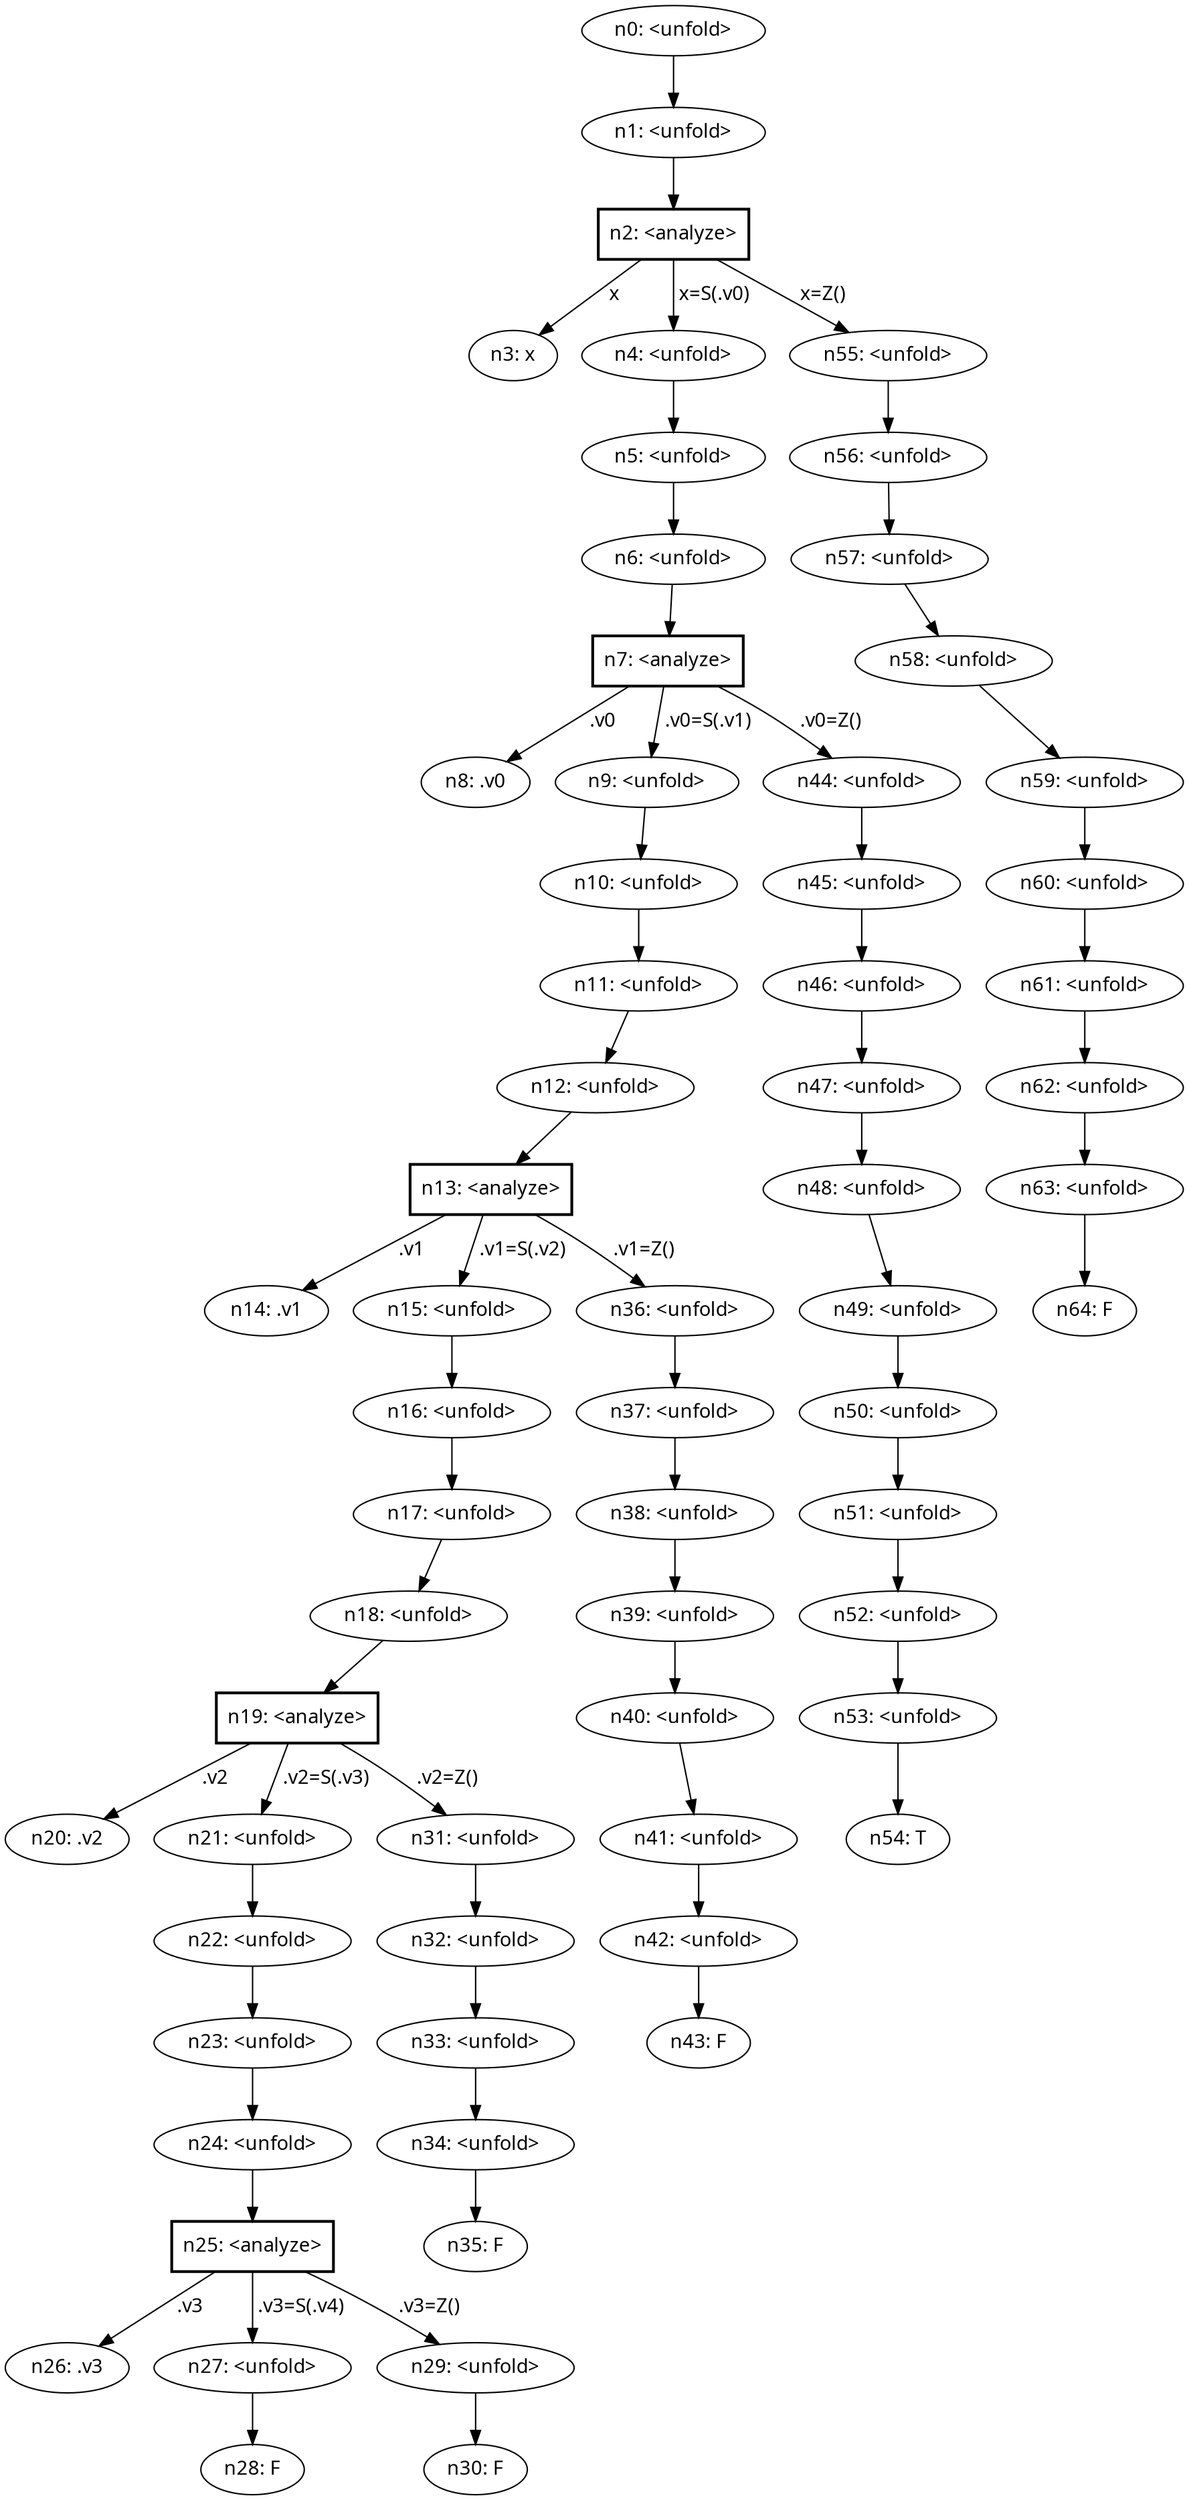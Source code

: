 digraph {
    node [fontname="bold helvetica"];
    edge [fontname="bold helvetica"];
    n0 [label="n0: <unfold>"];
    n1 [label="n1: <unfold>"];
    n0 -> n1;
    n2 [label="n2: <analyze>"] [shape=box style=bold];
    n1 -> n2;
    n3 [label="n3: x"];
    n2 -> n3 [label=" x "];
    n4 [label="n4: <unfold>"];
    n2 -> n4 [label=" x=S(.v0) "];
    n5 [label="n5: <unfold>"];
    n4 -> n5;
    n6 [label="n6: <unfold>"];
    n5 -> n6;
    n7 [label="n7: <analyze>"] [shape=box style=bold];
    n6 -> n7;
    n8 [label="n8: .v0"];
    n7 -> n8 [label=" .v0 "];
    n9 [label="n9: <unfold>"];
    n7 -> n9 [label=" .v0=S(.v1) "];
    n10 [label="n10: <unfold>"];
    n9 -> n10;
    n11 [label="n11: <unfold>"];
    n10 -> n11;
    n12 [label="n12: <unfold>"];
    n11 -> n12;
    n13 [label="n13: <analyze>"] [shape=box style=bold];
    n12 -> n13;
    n14 [label="n14: .v1"];
    n13 -> n14 [label=" .v1 "];
    n15 [label="n15: <unfold>"];
    n13 -> n15 [label=" .v1=S(.v2) "];
    n16 [label="n16: <unfold>"];
    n15 -> n16;
    n17 [label="n17: <unfold>"];
    n16 -> n17;
    n18 [label="n18: <unfold>"];
    n17 -> n18;
    n19 [label="n19: <analyze>"] [shape=box style=bold];
    n18 -> n19;
    n20 [label="n20: .v2"];
    n19 -> n20 [label=" .v2 "];
    n21 [label="n21: <unfold>"];
    n19 -> n21 [label=" .v2=S(.v3) "];
    n22 [label="n22: <unfold>"];
    n21 -> n22;
    n23 [label="n23: <unfold>"];
    n22 -> n23;
    n24 [label="n24: <unfold>"];
    n23 -> n24;
    n25 [label="n25: <analyze>"] [shape=box style=bold];
    n24 -> n25;
    n26 [label="n26: .v3"];
    n25 -> n26 [label=" .v3 "];
    n27 [label="n27: <unfold>"];
    n25 -> n27 [label=" .v3=S(.v4) "];
    n28 [label="n28: F"];
    n27 -> n28;
    n29 [label="n29: <unfold>"];
    n25 -> n29 [label=" .v3=Z() "];
    n30 [label="n30: F"];
    n29 -> n30;
    n31 [label="n31: <unfold>"];
    n19 -> n31 [label=" .v2=Z() "];
    n32 [label="n32: <unfold>"];
    n31 -> n32;
    n33 [label="n33: <unfold>"];
    n32 -> n33;
    n34 [label="n34: <unfold>"];
    n33 -> n34;
    n35 [label="n35: F"];
    n34 -> n35;
    n36 [label="n36: <unfold>"];
    n13 -> n36 [label=" .v1=Z() "];
    n37 [label="n37: <unfold>"];
    n36 -> n37;
    n38 [label="n38: <unfold>"];
    n37 -> n38;
    n39 [label="n39: <unfold>"];
    n38 -> n39;
    n40 [label="n40: <unfold>"];
    n39 -> n40;
    n41 [label="n41: <unfold>"];
    n40 -> n41;
    n42 [label="n42: <unfold>"];
    n41 -> n42;
    n43 [label="n43: F"];
    n42 -> n43;
    n44 [label="n44: <unfold>"];
    n7 -> n44 [label=" .v0=Z() "];
    n45 [label="n45: <unfold>"];
    n44 -> n45;
    n46 [label="n46: <unfold>"];
    n45 -> n46;
    n47 [label="n47: <unfold>"];
    n46 -> n47;
    n48 [label="n48: <unfold>"];
    n47 -> n48;
    n49 [label="n49: <unfold>"];
    n48 -> n49;
    n50 [label="n50: <unfold>"];
    n49 -> n50;
    n51 [label="n51: <unfold>"];
    n50 -> n51;
    n52 [label="n52: <unfold>"];
    n51 -> n52;
    n53 [label="n53: <unfold>"];
    n52 -> n53;
    n54 [label="n54: T"];
    n53 -> n54;
    n55 [label="n55: <unfold>"];
    n2 -> n55 [label=" x=Z() "];
    n56 [label="n56: <unfold>"];
    n55 -> n56;
    n57 [label="n57: <unfold>"];
    n56 -> n57;
    n58 [label="n58: <unfold>"];
    n57 -> n58;
    n59 [label="n59: <unfold>"];
    n58 -> n59;
    n60 [label="n60: <unfold>"];
    n59 -> n60;
    n61 [label="n61: <unfold>"];
    n60 -> n61;
    n62 [label="n62: <unfold>"];
    n61 -> n62;
    n63 [label="n63: <unfold>"];
    n62 -> n63;
    n64 [label="n64: F"];
    n63 -> n64;
}
